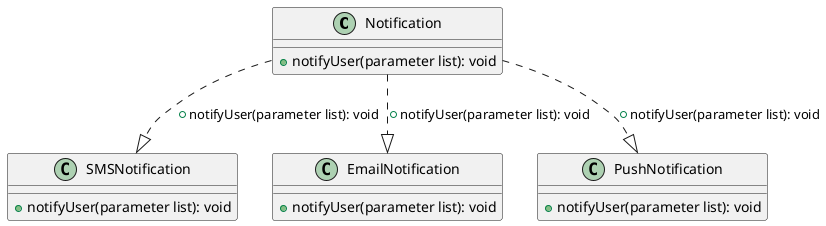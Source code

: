 @startuml
'https://plantuml.com/class-diagram

class Notification {
+ notifyUser(parameter list): void
}

class SMSNotification{
+ notifyUser(parameter list): void
}

class EmailNotification{
+ notifyUser(parameter list): void
}

class PushNotification{
+ notifyUser(parameter list): void
}

Notification ..|> SMSNotification: + notifyUser(parameter list): void
Notification ..|> EmailNotification: + notifyUser(parameter list): void
Notification ..|> PushNotification: + notifyUser(parameter list): void
@enduml